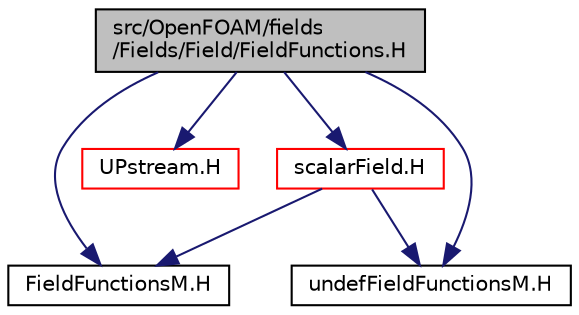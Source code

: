 digraph "src/OpenFOAM/fields/Fields/Field/FieldFunctions.H"
{
  bgcolor="transparent";
  edge [fontname="Helvetica",fontsize="10",labelfontname="Helvetica",labelfontsize="10"];
  node [fontname="Helvetica",fontsize="10",shape=record];
  Node0 [label="src/OpenFOAM/fields\l/Fields/Field/FieldFunctions.H",height=0.2,width=0.4,color="black", fillcolor="grey75", style="filled", fontcolor="black"];
  Node0 -> Node1 [color="midnightblue",fontsize="10",style="solid",fontname="Helvetica"];
  Node1 [label="FieldFunctionsM.H",height=0.2,width=0.4,color="black",URL="$a10301.html",tooltip="High performance macro functions for Field<Type> algebra. These expand using either array element acc..."];
  Node0 -> Node2 [color="midnightblue",fontsize="10",style="solid",fontname="Helvetica"];
  Node2 [label="UPstream.H",height=0.2,width=0.4,color="red",URL="$a09890.html"];
  Node0 -> Node83 [color="midnightblue",fontsize="10",style="solid",fontname="Helvetica"];
  Node83 [label="undefFieldFunctionsM.H",height=0.2,width=0.4,color="black",URL="$a10319.html"];
  Node0 -> Node84 [color="midnightblue",fontsize="10",style="solid",fontname="Helvetica"];
  Node84 [label="scalarField.H",height=0.2,width=0.4,color="red",URL="$a10370.html"];
  Node84 -> Node1 [color="midnightblue",fontsize="10",style="solid",fontname="Helvetica"];
  Node84 -> Node83 [color="midnightblue",fontsize="10",style="solid",fontname="Helvetica"];
}
